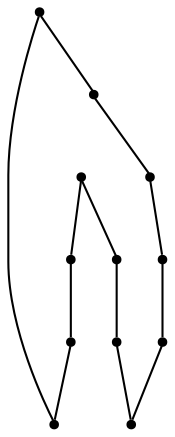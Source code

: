 graph {
  node [shape=point,comment="{\"directed\":false,\"doi\":\"10.1007/978-3-030-04414-5_11\",\"figure\":\"11 (3)\"}"]

  v0 [pos="651.7319208942719,1993.4798499722665"]
  v1 [pos="247.23417642076876,1993.479849972266"]
  v2 [pos="618.0265621514097,2313.1975101377534"]
  v3 [pos="601.1676511150442,2067.261349836066"]
  v4 [pos="550.6095812065421,2264.0112000981726"]
  v5 [pos="533.7558446776668,2116.4519838350566"]
  v6 [pos="483.19261615877895,2214.824762883314"]
  v7 [pos="415.7756034197024,2214.824762883314"]
  v8 [pos="365.2133684698411,2116.4519838350566"]
  v9 [pos="348.3565240570508,2264.0112000981726"]
  v10 [pos="297.8005843605415,2067.261349836066"]
  v11 [pos="280.9437081535424,2313.1975101377534"]

  v0 -- v1 [id="-1",pos="651.7319208942719,1993.4798499722665 247.23417642076876,1993.479849972266 247.23417642076876,1993.479849972266 247.23417642076876,1993.479849972266"]
  v1 -- v2 [id="-2",pos="247.23417642076876,1993.479849972266 618.0275954631974,2042.669466569043 618.0275954631974,2042.669466569043 618.0275954631974,2042.669466569043 618.0265621514097,2313.1975101377534 618.0265621514097,2313.1975101377534 618.0265621514097,2313.1975101377534"]
  v11 -- v3 [id="-3",pos="280.9437081535424,2313.1975101377534 601.1666178032567,2288.605340726358 601.1666178032567,2288.605340726358 601.1666178032567,2288.605340726358 601.1676511150442,2067.261349836066 601.1676511150442,2067.261349836066 601.1676511150442,2067.261349836066"]
  v10 -- v2 [id="-4",pos="297.8005843605415,2067.261349836066 297.7974367338655,2288.605340726358 297.7974367338655,2288.605340726358 297.7974367338655,2288.605340726358 618.0265621514097,2313.1975101377534 618.0265621514097,2313.1975101377534 618.0265621514097,2313.1975101377534"]
  v9 -- v5 [id="-5",pos="348.3565240570508,2264.0112000981726 533.7558367291145,2239.4190306867768 533.7558367291145,2239.4190306867768 533.7558367291145,2239.4190306867768 533.7558446776668,2116.4519838350566 533.7558446776668,2116.4519838350566 533.7558446776668,2116.4519838350566"]
  v8 -- v4 [id="-6",pos="365.2133684698411,2116.4519838350566 365.2123510551579,2239.4190306867768 365.2123510551579,2239.4190306867768 365.2123510551579,2239.4190306867768 550.6095812065421,2264.0112000981726 550.6095812065421,2264.0112000981726 550.6095812065421,2264.0112000981726"]
  v7 -- v5 [id="-7",pos="415.7756034197024,2214.824762883314 415.7745224166016,2165.6372764724238 415.7745224166016,2165.6372764724238 415.7745224166016,2165.6372764724238 533.7558446776668,2116.4519838350566 533.7558446776668,2116.4519838350566 533.7558446776668,2116.4519838350566"]
  v6 -- v8 [id="-8",pos="483.19261615877895,2214.824762883314 483.19776682061246,2165.6372764724238 483.19776682061246,2165.6372764724238 483.19776682061246,2165.6372764724238 365.2133684698411,2116.4519838350566 365.2133684698411,2116.4519838350566 365.2133684698411,2116.4519838350566"]
  v7 -- v6 [id="-9",pos="415.7756034197024,2214.824762883314 483.19261615877895,2214.824762883314 483.19261615877895,2214.824762883314 483.19261615877895,2214.824762883314"]
  v4 -- v10 [id="-10",pos="550.6095812065421,2264.0112000981726 550.6085478947546,2091.8555222580703 550.6085478947546,2091.8555222580703 550.6085478947546,2091.8555222580703 297.8005843605415,2067.261349836066 297.8005843605415,2067.261349836066 297.8005843605415,2067.261349836066"]
  v3 -- v9 [id="-11",pos="601.1676511150442,2067.261349836066 348.35967168372684,2091.8555222580703 348.35967168372684,2091.8555222580703 348.35967168372684,2091.8555222580703 348.3565240570508,2264.0112000981726 348.3565240570508,2264.0112000981726 348.3565240570508,2264.0112000981726"]
  v11 -- v0 [id="-12",pos="280.9437081535424,2313.1975101377534 280.94478915664325,2042.669466569043 280.94478915664325,2042.669466569043 280.94478915664325,2042.669466569043 651.7319208942719,1993.4798499722665 651.7319208942719,1993.4798499722665 651.7319208942719,1993.4798499722665"]
}